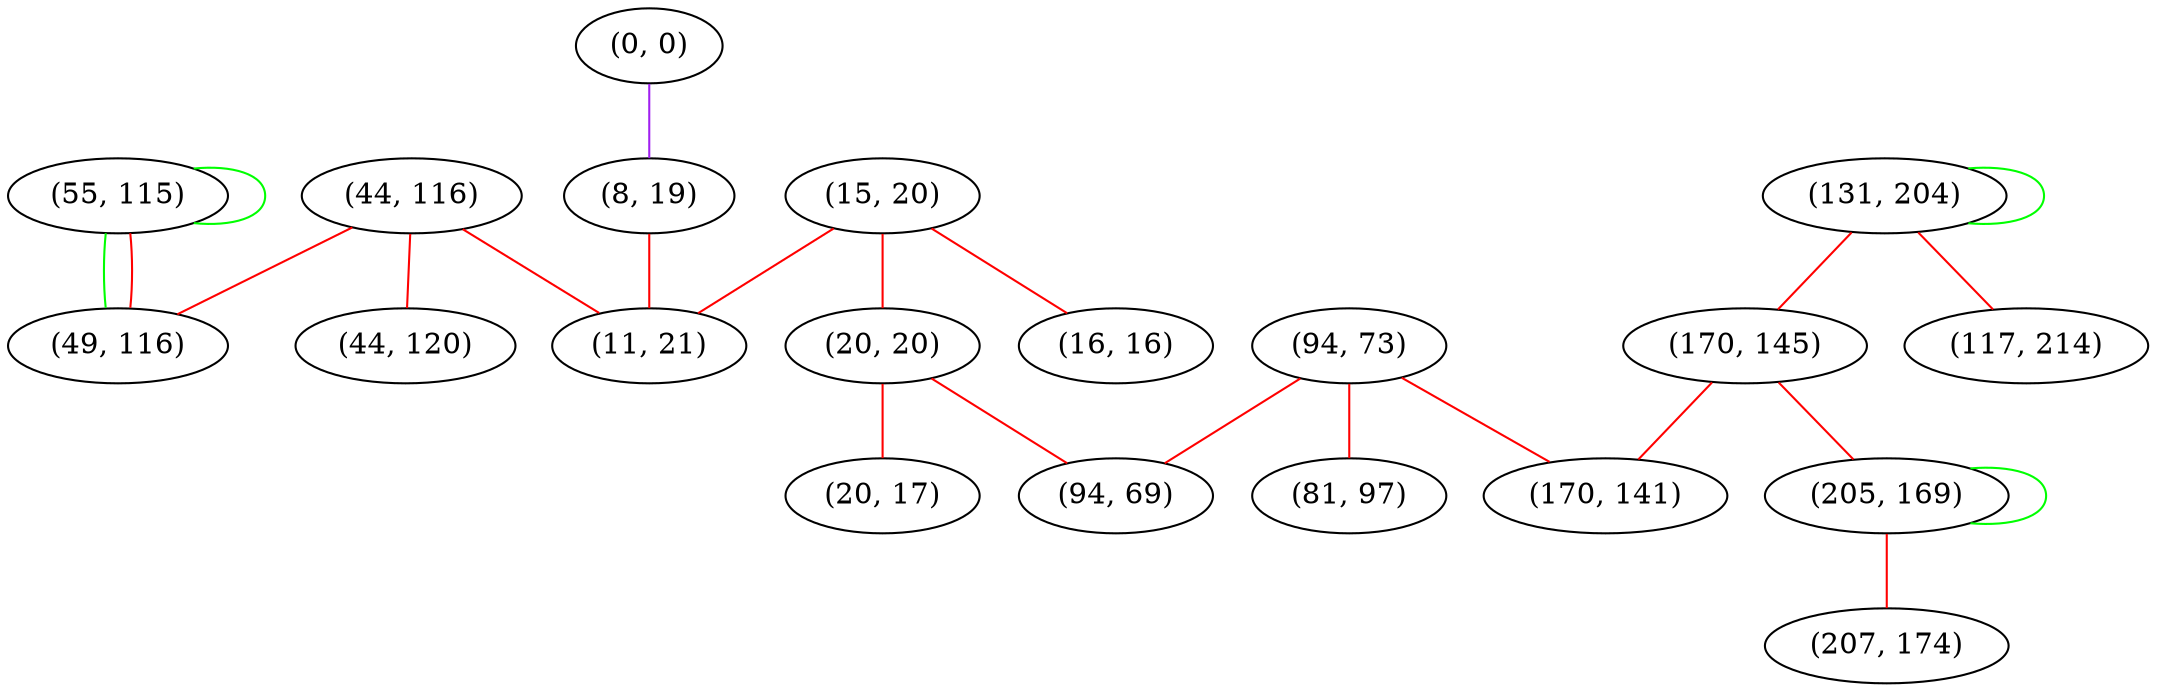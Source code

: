 graph "" {
"(55, 115)";
"(44, 116)";
"(131, 204)";
"(170, 145)";
"(0, 0)";
"(15, 20)";
"(94, 73)";
"(20, 20)";
"(81, 97)";
"(49, 116)";
"(44, 120)";
"(117, 214)";
"(8, 19)";
"(16, 16)";
"(94, 69)";
"(11, 21)";
"(205, 169)";
"(207, 174)";
"(20, 17)";
"(170, 141)";
"(55, 115)" -- "(55, 115)"  [color=green, key=0, weight=2];
"(55, 115)" -- "(49, 116)"  [color=green, key=0, weight=2];
"(55, 115)" -- "(49, 116)"  [color=red, key=1, weight=1];
"(44, 116)" -- "(44, 120)"  [color=red, key=0, weight=1];
"(44, 116)" -- "(49, 116)"  [color=red, key=0, weight=1];
"(44, 116)" -- "(11, 21)"  [color=red, key=0, weight=1];
"(131, 204)" -- "(117, 214)"  [color=red, key=0, weight=1];
"(131, 204)" -- "(131, 204)"  [color=green, key=0, weight=2];
"(131, 204)" -- "(170, 145)"  [color=red, key=0, weight=1];
"(170, 145)" -- "(205, 169)"  [color=red, key=0, weight=1];
"(170, 145)" -- "(170, 141)"  [color=red, key=0, weight=1];
"(0, 0)" -- "(8, 19)"  [color=purple, key=0, weight=4];
"(15, 20)" -- "(20, 20)"  [color=red, key=0, weight=1];
"(15, 20)" -- "(16, 16)"  [color=red, key=0, weight=1];
"(15, 20)" -- "(11, 21)"  [color=red, key=0, weight=1];
"(94, 73)" -- "(170, 141)"  [color=red, key=0, weight=1];
"(94, 73)" -- "(81, 97)"  [color=red, key=0, weight=1];
"(94, 73)" -- "(94, 69)"  [color=red, key=0, weight=1];
"(20, 20)" -- "(20, 17)"  [color=red, key=0, weight=1];
"(20, 20)" -- "(94, 69)"  [color=red, key=0, weight=1];
"(8, 19)" -- "(11, 21)"  [color=red, key=0, weight=1];
"(205, 169)" -- "(205, 169)"  [color=green, key=0, weight=2];
"(205, 169)" -- "(207, 174)"  [color=red, key=0, weight=1];
}
